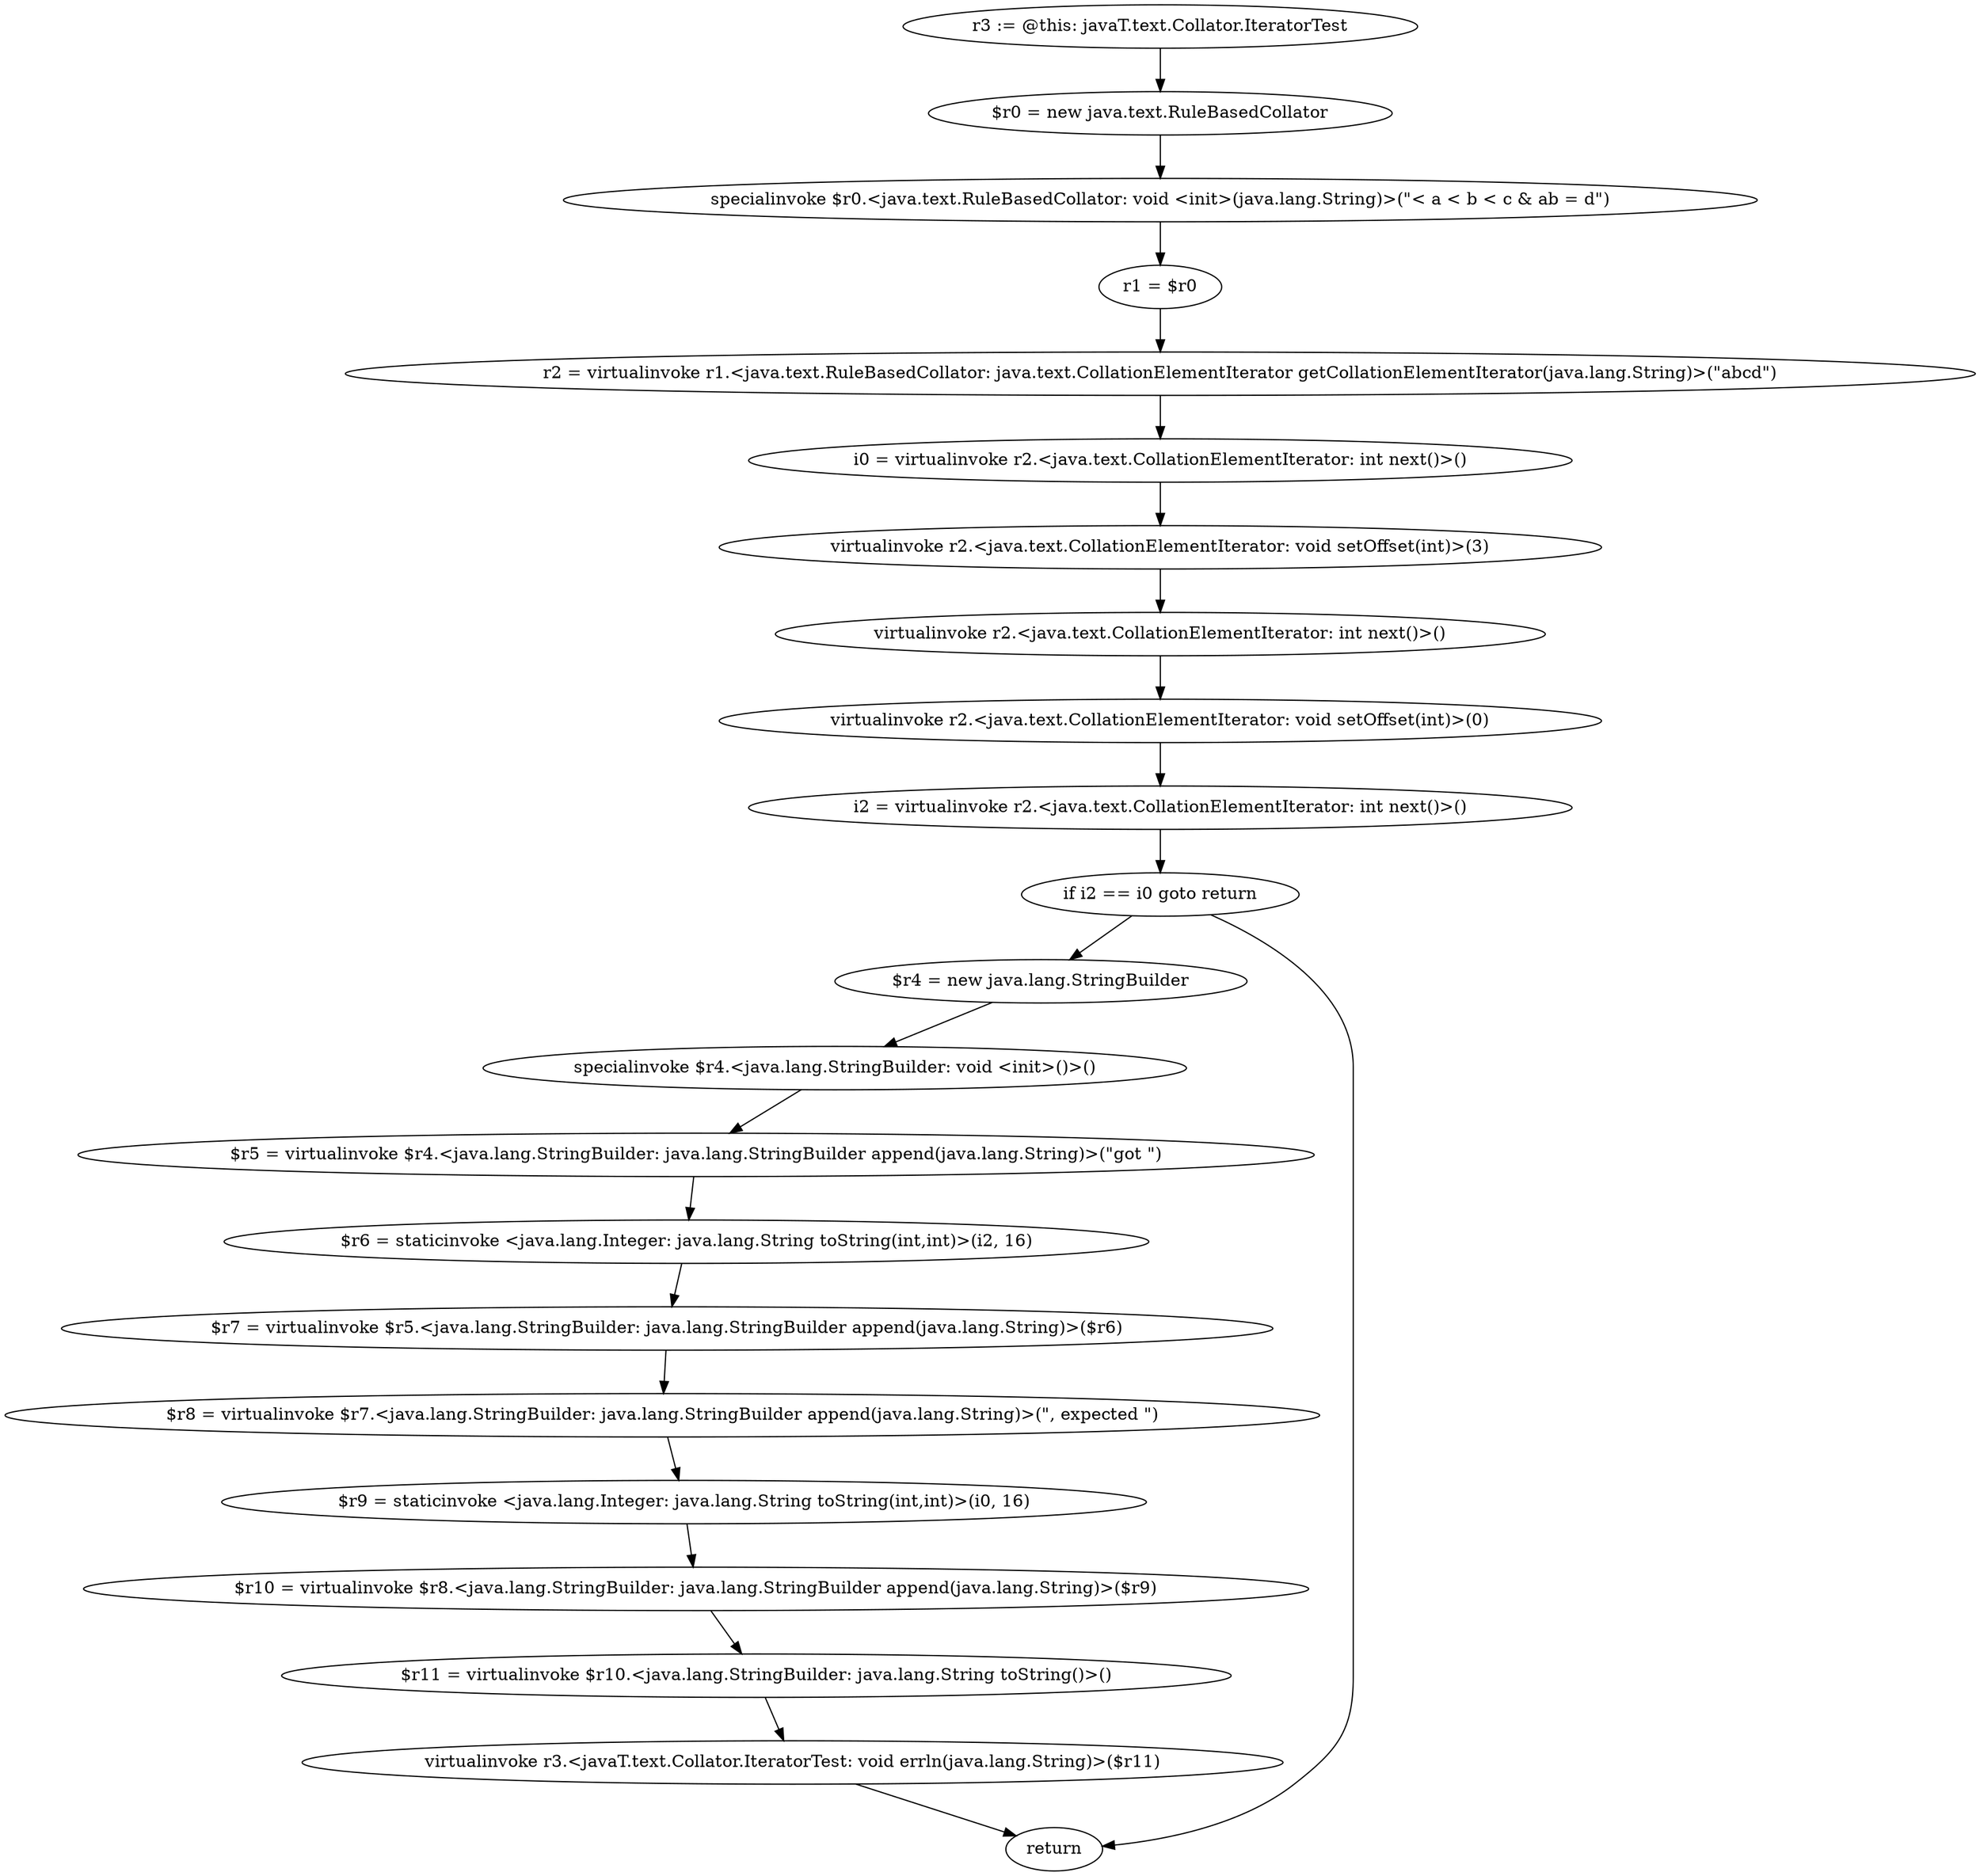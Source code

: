 digraph "unitGraph" {
    "r3 := @this: javaT.text.Collator.IteratorTest"
    "$r0 = new java.text.RuleBasedCollator"
    "specialinvoke $r0.<java.text.RuleBasedCollator: void <init>(java.lang.String)>(\"< a < b < c & ab = d\")"
    "r1 = $r0"
    "r2 = virtualinvoke r1.<java.text.RuleBasedCollator: java.text.CollationElementIterator getCollationElementIterator(java.lang.String)>(\"abcd\")"
    "i0 = virtualinvoke r2.<java.text.CollationElementIterator: int next()>()"
    "virtualinvoke r2.<java.text.CollationElementIterator: void setOffset(int)>(3)"
    "virtualinvoke r2.<java.text.CollationElementIterator: int next()>()"
    "virtualinvoke r2.<java.text.CollationElementIterator: void setOffset(int)>(0)"
    "i2 = virtualinvoke r2.<java.text.CollationElementIterator: int next()>()"
    "if i2 == i0 goto return"
    "$r4 = new java.lang.StringBuilder"
    "specialinvoke $r4.<java.lang.StringBuilder: void <init>()>()"
    "$r5 = virtualinvoke $r4.<java.lang.StringBuilder: java.lang.StringBuilder append(java.lang.String)>(\"got \")"
    "$r6 = staticinvoke <java.lang.Integer: java.lang.String toString(int,int)>(i2, 16)"
    "$r7 = virtualinvoke $r5.<java.lang.StringBuilder: java.lang.StringBuilder append(java.lang.String)>($r6)"
    "$r8 = virtualinvoke $r7.<java.lang.StringBuilder: java.lang.StringBuilder append(java.lang.String)>(\", expected \")"
    "$r9 = staticinvoke <java.lang.Integer: java.lang.String toString(int,int)>(i0, 16)"
    "$r10 = virtualinvoke $r8.<java.lang.StringBuilder: java.lang.StringBuilder append(java.lang.String)>($r9)"
    "$r11 = virtualinvoke $r10.<java.lang.StringBuilder: java.lang.String toString()>()"
    "virtualinvoke r3.<javaT.text.Collator.IteratorTest: void errln(java.lang.String)>($r11)"
    "return"
    "r3 := @this: javaT.text.Collator.IteratorTest"->"$r0 = new java.text.RuleBasedCollator";
    "$r0 = new java.text.RuleBasedCollator"->"specialinvoke $r0.<java.text.RuleBasedCollator: void <init>(java.lang.String)>(\"< a < b < c & ab = d\")";
    "specialinvoke $r0.<java.text.RuleBasedCollator: void <init>(java.lang.String)>(\"< a < b < c & ab = d\")"->"r1 = $r0";
    "r1 = $r0"->"r2 = virtualinvoke r1.<java.text.RuleBasedCollator: java.text.CollationElementIterator getCollationElementIterator(java.lang.String)>(\"abcd\")";
    "r2 = virtualinvoke r1.<java.text.RuleBasedCollator: java.text.CollationElementIterator getCollationElementIterator(java.lang.String)>(\"abcd\")"->"i0 = virtualinvoke r2.<java.text.CollationElementIterator: int next()>()";
    "i0 = virtualinvoke r2.<java.text.CollationElementIterator: int next()>()"->"virtualinvoke r2.<java.text.CollationElementIterator: void setOffset(int)>(3)";
    "virtualinvoke r2.<java.text.CollationElementIterator: void setOffset(int)>(3)"->"virtualinvoke r2.<java.text.CollationElementIterator: int next()>()";
    "virtualinvoke r2.<java.text.CollationElementIterator: int next()>()"->"virtualinvoke r2.<java.text.CollationElementIterator: void setOffset(int)>(0)";
    "virtualinvoke r2.<java.text.CollationElementIterator: void setOffset(int)>(0)"->"i2 = virtualinvoke r2.<java.text.CollationElementIterator: int next()>()";
    "i2 = virtualinvoke r2.<java.text.CollationElementIterator: int next()>()"->"if i2 == i0 goto return";
    "if i2 == i0 goto return"->"$r4 = new java.lang.StringBuilder";
    "if i2 == i0 goto return"->"return";
    "$r4 = new java.lang.StringBuilder"->"specialinvoke $r4.<java.lang.StringBuilder: void <init>()>()";
    "specialinvoke $r4.<java.lang.StringBuilder: void <init>()>()"->"$r5 = virtualinvoke $r4.<java.lang.StringBuilder: java.lang.StringBuilder append(java.lang.String)>(\"got \")";
    "$r5 = virtualinvoke $r4.<java.lang.StringBuilder: java.lang.StringBuilder append(java.lang.String)>(\"got \")"->"$r6 = staticinvoke <java.lang.Integer: java.lang.String toString(int,int)>(i2, 16)";
    "$r6 = staticinvoke <java.lang.Integer: java.lang.String toString(int,int)>(i2, 16)"->"$r7 = virtualinvoke $r5.<java.lang.StringBuilder: java.lang.StringBuilder append(java.lang.String)>($r6)";
    "$r7 = virtualinvoke $r5.<java.lang.StringBuilder: java.lang.StringBuilder append(java.lang.String)>($r6)"->"$r8 = virtualinvoke $r7.<java.lang.StringBuilder: java.lang.StringBuilder append(java.lang.String)>(\", expected \")";
    "$r8 = virtualinvoke $r7.<java.lang.StringBuilder: java.lang.StringBuilder append(java.lang.String)>(\", expected \")"->"$r9 = staticinvoke <java.lang.Integer: java.lang.String toString(int,int)>(i0, 16)";
    "$r9 = staticinvoke <java.lang.Integer: java.lang.String toString(int,int)>(i0, 16)"->"$r10 = virtualinvoke $r8.<java.lang.StringBuilder: java.lang.StringBuilder append(java.lang.String)>($r9)";
    "$r10 = virtualinvoke $r8.<java.lang.StringBuilder: java.lang.StringBuilder append(java.lang.String)>($r9)"->"$r11 = virtualinvoke $r10.<java.lang.StringBuilder: java.lang.String toString()>()";
    "$r11 = virtualinvoke $r10.<java.lang.StringBuilder: java.lang.String toString()>()"->"virtualinvoke r3.<javaT.text.Collator.IteratorTest: void errln(java.lang.String)>($r11)";
    "virtualinvoke r3.<javaT.text.Collator.IteratorTest: void errln(java.lang.String)>($r11)"->"return";
}

